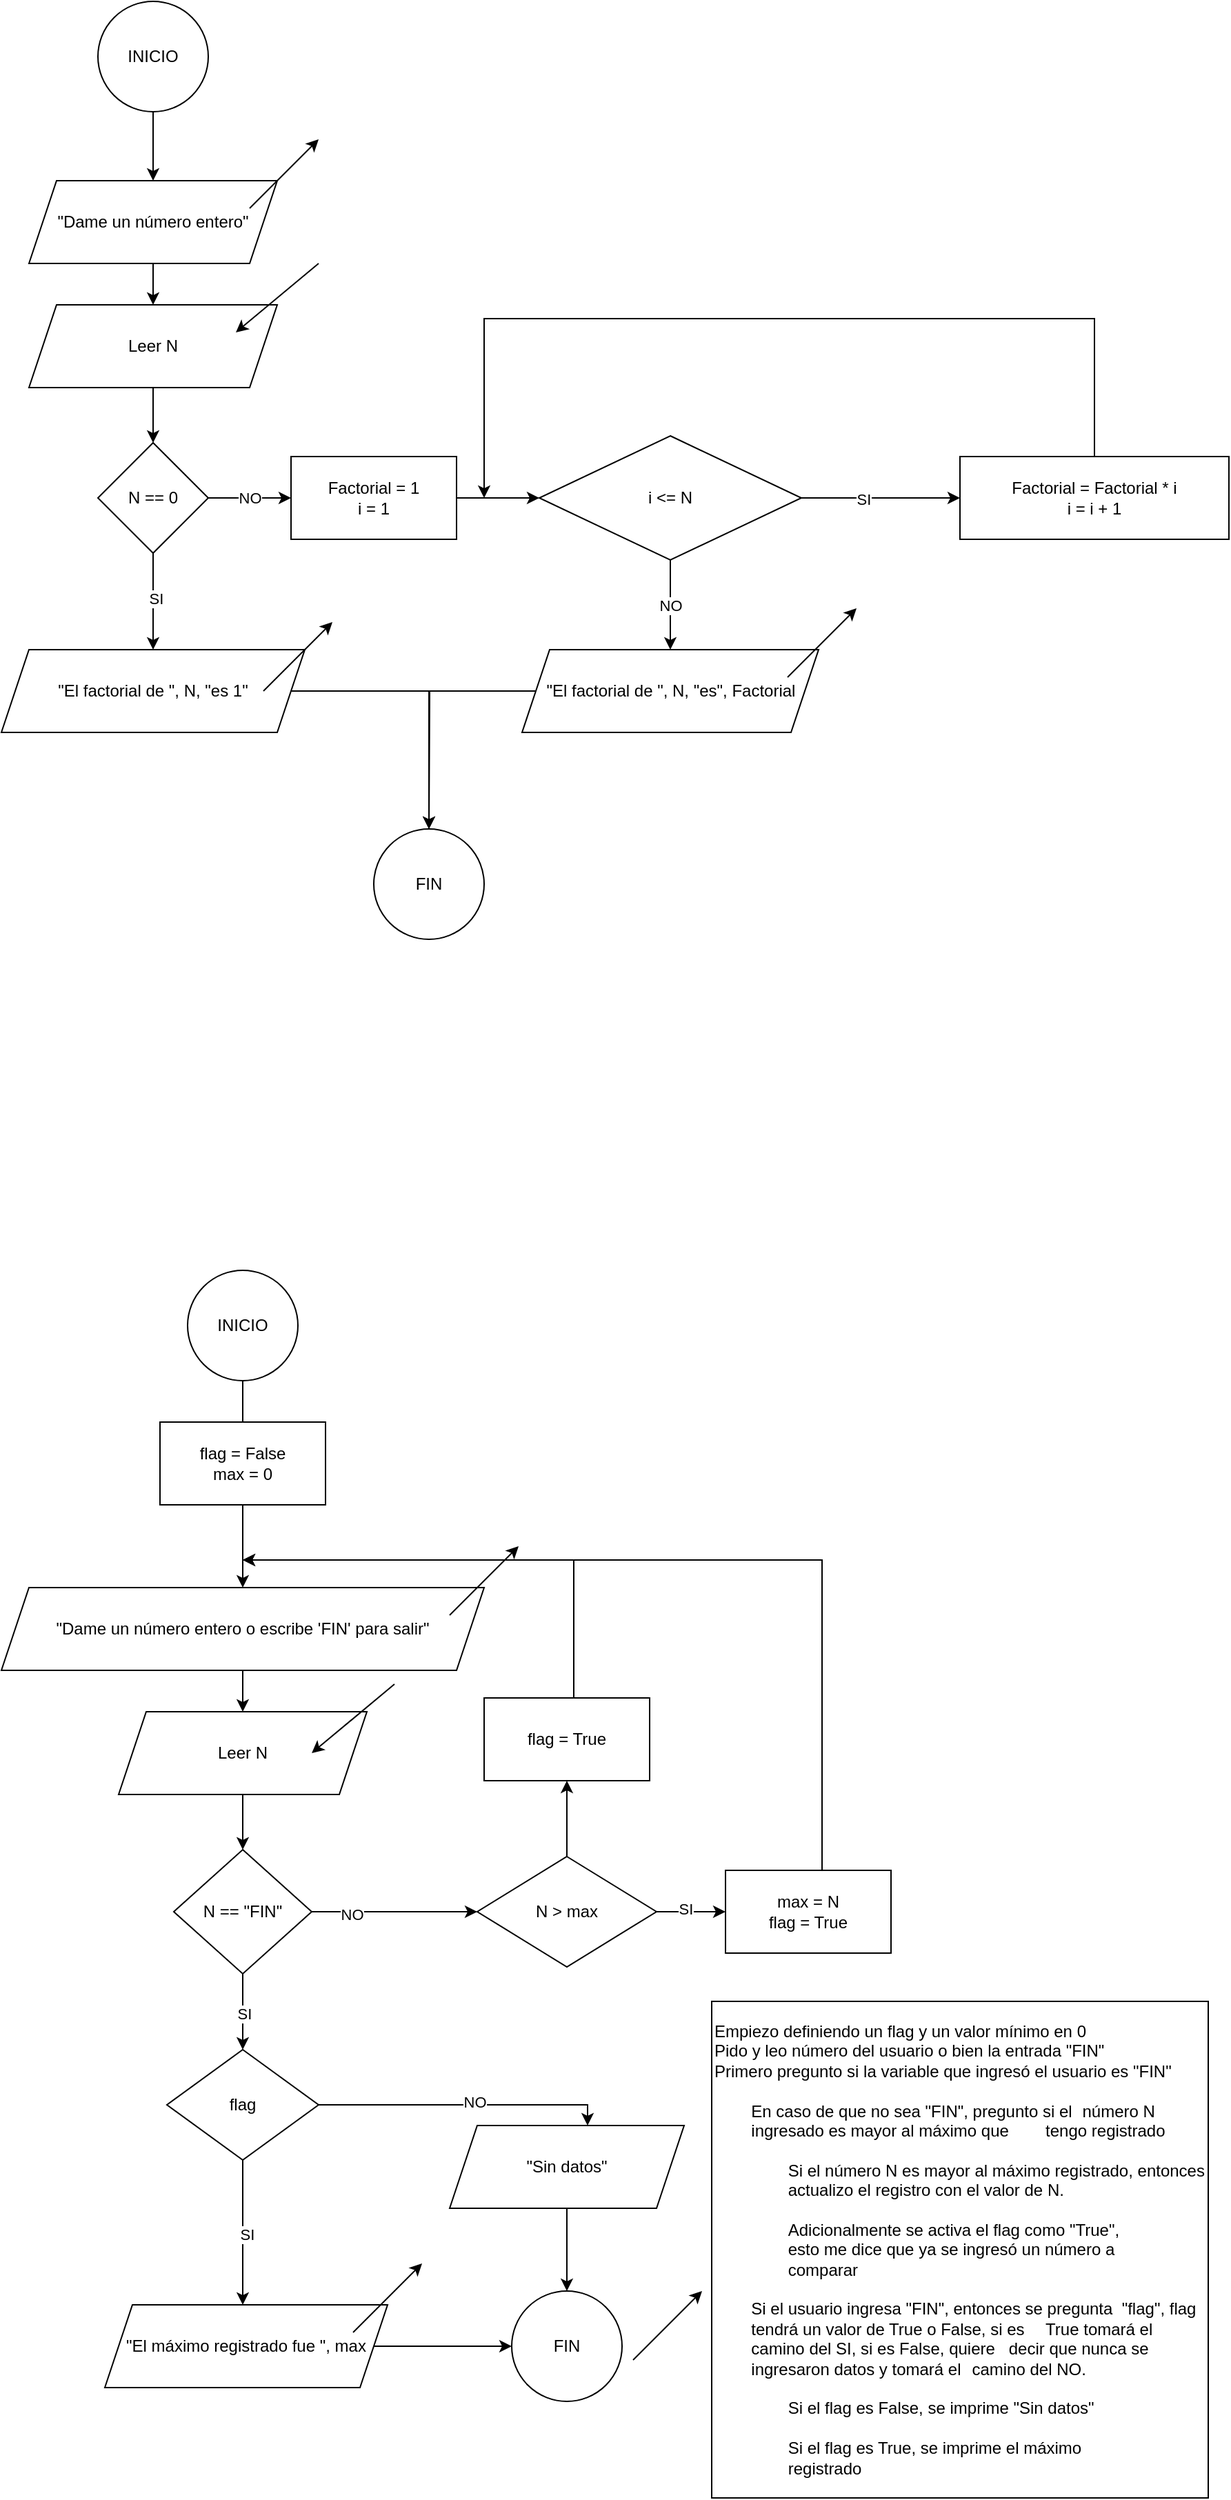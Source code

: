 <mxfile version="26.0.9">
  <diagram name="Página-1" id="NiZ6BTJeo9T8O6ac4BM0">
    <mxGraphModel dx="1050" dy="621" grid="1" gridSize="10" guides="1" tooltips="1" connect="1" arrows="1" fold="1" page="1" pageScale="1" pageWidth="850" pageHeight="1100" math="0" shadow="0">
      <root>
        <mxCell id="0" />
        <mxCell id="1" parent="0" />
        <mxCell id="hdlZlnbyhK9wcA2C82vx-3" value="" style="edgeStyle=orthogonalEdgeStyle;rounded=0;orthogonalLoop=1;jettySize=auto;html=1;" parent="1" source="hdlZlnbyhK9wcA2C82vx-1" target="hdlZlnbyhK9wcA2C82vx-2" edge="1">
          <mxGeometry relative="1" as="geometry" />
        </mxCell>
        <mxCell id="hdlZlnbyhK9wcA2C82vx-1" value="INICIO" style="ellipse;whiteSpace=wrap;html=1;aspect=fixed;" parent="1" vertex="1">
          <mxGeometry x="80" y="50" width="80" height="80" as="geometry" />
        </mxCell>
        <mxCell id="hdlZlnbyhK9wcA2C82vx-6" value="" style="edgeStyle=orthogonalEdgeStyle;rounded=0;orthogonalLoop=1;jettySize=auto;html=1;" parent="1" source="hdlZlnbyhK9wcA2C82vx-2" target="hdlZlnbyhK9wcA2C82vx-5" edge="1">
          <mxGeometry relative="1" as="geometry" />
        </mxCell>
        <mxCell id="hdlZlnbyhK9wcA2C82vx-2" value="&quot;Dame un número entero&quot;" style="shape=parallelogram;perimeter=parallelogramPerimeter;whiteSpace=wrap;html=1;fixedSize=1;" parent="1" vertex="1">
          <mxGeometry x="30" y="180" width="180" height="60" as="geometry" />
        </mxCell>
        <mxCell id="hdlZlnbyhK9wcA2C82vx-4" value="" style="endArrow=classic;html=1;rounded=0;" parent="1" edge="1">
          <mxGeometry width="50" height="50" relative="1" as="geometry">
            <mxPoint x="190" y="200" as="sourcePoint" />
            <mxPoint x="240" y="150" as="targetPoint" />
          </mxGeometry>
        </mxCell>
        <mxCell id="hdlZlnbyhK9wcA2C82vx-9" style="edgeStyle=orthogonalEdgeStyle;rounded=0;orthogonalLoop=1;jettySize=auto;html=1;entryX=0.5;entryY=0;entryDx=0;entryDy=0;" parent="1" source="hdlZlnbyhK9wcA2C82vx-5" target="hdlZlnbyhK9wcA2C82vx-8" edge="1">
          <mxGeometry relative="1" as="geometry" />
        </mxCell>
        <mxCell id="hdlZlnbyhK9wcA2C82vx-5" value="Leer N" style="shape=parallelogram;perimeter=parallelogramPerimeter;whiteSpace=wrap;html=1;fixedSize=1;" parent="1" vertex="1">
          <mxGeometry x="30" y="270" width="180" height="60" as="geometry" />
        </mxCell>
        <mxCell id="hdlZlnbyhK9wcA2C82vx-7" value="" style="endArrow=classic;html=1;rounded=0;" parent="1" edge="1">
          <mxGeometry width="50" height="50" relative="1" as="geometry">
            <mxPoint x="240" y="240" as="sourcePoint" />
            <mxPoint x="180" y="290" as="targetPoint" />
          </mxGeometry>
        </mxCell>
        <mxCell id="hdlZlnbyhK9wcA2C82vx-11" value="" style="edgeStyle=orthogonalEdgeStyle;rounded=0;orthogonalLoop=1;jettySize=auto;html=1;" parent="1" source="hdlZlnbyhK9wcA2C82vx-8" target="hdlZlnbyhK9wcA2C82vx-10" edge="1">
          <mxGeometry relative="1" as="geometry" />
        </mxCell>
        <mxCell id="hdlZlnbyhK9wcA2C82vx-13" value="SI" style="edgeLabel;html=1;align=center;verticalAlign=middle;resizable=0;points=[];" parent="hdlZlnbyhK9wcA2C82vx-11" vertex="1" connectable="0">
          <mxGeometry x="-0.074" y="2" relative="1" as="geometry">
            <mxPoint as="offset" />
          </mxGeometry>
        </mxCell>
        <mxCell id="hdlZlnbyhK9wcA2C82vx-15" value="" style="edgeStyle=orthogonalEdgeStyle;rounded=0;orthogonalLoop=1;jettySize=auto;html=1;" parent="1" source="hdlZlnbyhK9wcA2C82vx-8" target="hdlZlnbyhK9wcA2C82vx-14" edge="1">
          <mxGeometry relative="1" as="geometry" />
        </mxCell>
        <mxCell id="hdlZlnbyhK9wcA2C82vx-28" value="NO" style="edgeLabel;html=1;align=center;verticalAlign=middle;resizable=0;points=[];" parent="hdlZlnbyhK9wcA2C82vx-15" vertex="1" connectable="0">
          <mxGeometry x="-0.019" relative="1" as="geometry">
            <mxPoint as="offset" />
          </mxGeometry>
        </mxCell>
        <mxCell id="hdlZlnbyhK9wcA2C82vx-8" value="N == 0" style="rhombus;whiteSpace=wrap;html=1;" parent="1" vertex="1">
          <mxGeometry x="80" y="370" width="80" height="80" as="geometry" />
        </mxCell>
        <mxCell id="hdlZlnbyhK9wcA2C82vx-26" value="" style="edgeStyle=orthogonalEdgeStyle;rounded=0;orthogonalLoop=1;jettySize=auto;html=1;" parent="1" source="hdlZlnbyhK9wcA2C82vx-10" target="hdlZlnbyhK9wcA2C82vx-25" edge="1">
          <mxGeometry relative="1" as="geometry" />
        </mxCell>
        <mxCell id="hdlZlnbyhK9wcA2C82vx-10" value="&quot;El factorial de &quot;, N, &quot;es 1&quot;" style="shape=parallelogram;perimeter=parallelogramPerimeter;whiteSpace=wrap;html=1;fixedSize=1;" parent="1" vertex="1">
          <mxGeometry x="10" y="520" width="220" height="60" as="geometry" />
        </mxCell>
        <mxCell id="hdlZlnbyhK9wcA2C82vx-12" value="" style="endArrow=classic;html=1;rounded=0;" parent="1" edge="1">
          <mxGeometry width="50" height="50" relative="1" as="geometry">
            <mxPoint x="200" y="550" as="sourcePoint" />
            <mxPoint x="250" y="500" as="targetPoint" />
          </mxGeometry>
        </mxCell>
        <mxCell id="hdlZlnbyhK9wcA2C82vx-17" value="" style="edgeStyle=orthogonalEdgeStyle;rounded=0;orthogonalLoop=1;jettySize=auto;html=1;" parent="1" source="hdlZlnbyhK9wcA2C82vx-14" target="hdlZlnbyhK9wcA2C82vx-16" edge="1">
          <mxGeometry relative="1" as="geometry" />
        </mxCell>
        <mxCell id="hdlZlnbyhK9wcA2C82vx-14" value="Factorial = 1&lt;div&gt;i = 1&lt;/div&gt;" style="whiteSpace=wrap;html=1;" parent="1" vertex="1">
          <mxGeometry x="220" y="380" width="120" height="60" as="geometry" />
        </mxCell>
        <mxCell id="hdlZlnbyhK9wcA2C82vx-19" value="" style="edgeStyle=orthogonalEdgeStyle;rounded=0;orthogonalLoop=1;jettySize=auto;html=1;" parent="1" source="hdlZlnbyhK9wcA2C82vx-16" target="hdlZlnbyhK9wcA2C82vx-18" edge="1">
          <mxGeometry relative="1" as="geometry" />
        </mxCell>
        <mxCell id="hdlZlnbyhK9wcA2C82vx-20" value="SI" style="edgeLabel;html=1;align=center;verticalAlign=middle;resizable=0;points=[];" parent="hdlZlnbyhK9wcA2C82vx-19" vertex="1" connectable="0">
          <mxGeometry x="-0.228" y="-1" relative="1" as="geometry">
            <mxPoint as="offset" />
          </mxGeometry>
        </mxCell>
        <mxCell id="hdlZlnbyhK9wcA2C82vx-23" value="" style="edgeStyle=orthogonalEdgeStyle;rounded=0;orthogonalLoop=1;jettySize=auto;html=1;" parent="1" source="hdlZlnbyhK9wcA2C82vx-16" target="hdlZlnbyhK9wcA2C82vx-22" edge="1">
          <mxGeometry relative="1" as="geometry" />
        </mxCell>
        <mxCell id="hdlZlnbyhK9wcA2C82vx-29" value="NO" style="edgeLabel;html=1;align=center;verticalAlign=middle;resizable=0;points=[];" parent="hdlZlnbyhK9wcA2C82vx-23" vertex="1" connectable="0">
          <mxGeometry x="0.014" relative="1" as="geometry">
            <mxPoint as="offset" />
          </mxGeometry>
        </mxCell>
        <mxCell id="hdlZlnbyhK9wcA2C82vx-16" value="i &amp;lt;= N" style="rhombus;whiteSpace=wrap;html=1;" parent="1" vertex="1">
          <mxGeometry x="400" y="365" width="190" height="90" as="geometry" />
        </mxCell>
        <mxCell id="hdlZlnbyhK9wcA2C82vx-21" style="edgeStyle=orthogonalEdgeStyle;rounded=0;orthogonalLoop=1;jettySize=auto;html=1;" parent="1" source="hdlZlnbyhK9wcA2C82vx-18" edge="1">
          <mxGeometry relative="1" as="geometry">
            <mxPoint x="360" y="410" as="targetPoint" />
            <Array as="points">
              <mxPoint x="802" y="280" />
              <mxPoint x="360" y="280" />
            </Array>
          </mxGeometry>
        </mxCell>
        <mxCell id="hdlZlnbyhK9wcA2C82vx-18" value="Factorial = Factorial * i&lt;div&gt;i = i + 1&lt;/div&gt;" style="whiteSpace=wrap;html=1;" parent="1" vertex="1">
          <mxGeometry x="705" y="380" width="195" height="60" as="geometry" />
        </mxCell>
        <mxCell id="hdlZlnbyhK9wcA2C82vx-27" style="edgeStyle=orthogonalEdgeStyle;rounded=0;orthogonalLoop=1;jettySize=auto;html=1;" parent="1" source="hdlZlnbyhK9wcA2C82vx-22" edge="1">
          <mxGeometry relative="1" as="geometry">
            <mxPoint x="320" y="650" as="targetPoint" />
          </mxGeometry>
        </mxCell>
        <mxCell id="hdlZlnbyhK9wcA2C82vx-22" value="&quot;El factorial de &quot;, N, &quot;es&quot;, Factorial" style="shape=parallelogram;perimeter=parallelogramPerimeter;whiteSpace=wrap;html=1;fixedSize=1;" parent="1" vertex="1">
          <mxGeometry x="387.5" y="520" width="215" height="60" as="geometry" />
        </mxCell>
        <mxCell id="hdlZlnbyhK9wcA2C82vx-24" value="" style="endArrow=classic;html=1;rounded=0;" parent="1" edge="1">
          <mxGeometry width="50" height="50" relative="1" as="geometry">
            <mxPoint x="580" y="540" as="sourcePoint" />
            <mxPoint x="630" y="490" as="targetPoint" />
          </mxGeometry>
        </mxCell>
        <mxCell id="hdlZlnbyhK9wcA2C82vx-25" value="FIN" style="ellipse;whiteSpace=wrap;html=1;" parent="1" vertex="1">
          <mxGeometry x="280" y="650" width="80" height="80" as="geometry" />
        </mxCell>
        <mxCell id="hdlZlnbyhK9wcA2C82vx-30" value="" style="edgeStyle=orthogonalEdgeStyle;rounded=0;orthogonalLoop=1;jettySize=auto;html=1;" parent="1" source="hdlZlnbyhK9wcA2C82vx-31" target="hdlZlnbyhK9wcA2C82vx-33" edge="1">
          <mxGeometry relative="1" as="geometry" />
        </mxCell>
        <mxCell id="hdlZlnbyhK9wcA2C82vx-31" value="INICIO" style="ellipse;whiteSpace=wrap;html=1;aspect=fixed;" parent="1" vertex="1">
          <mxGeometry x="145" y="970" width="80" height="80" as="geometry" />
        </mxCell>
        <mxCell id="hdlZlnbyhK9wcA2C82vx-32" value="" style="edgeStyle=orthogonalEdgeStyle;rounded=0;orthogonalLoop=1;jettySize=auto;html=1;" parent="1" source="hdlZlnbyhK9wcA2C82vx-33" target="hdlZlnbyhK9wcA2C82vx-36" edge="1">
          <mxGeometry relative="1" as="geometry" />
        </mxCell>
        <mxCell id="hdlZlnbyhK9wcA2C82vx-33" value="&quot;Dame un número entero o escribe &#39;FIN&#39; para salir&quot;" style="shape=parallelogram;perimeter=parallelogramPerimeter;whiteSpace=wrap;html=1;fixedSize=1;" parent="1" vertex="1">
          <mxGeometry x="10" y="1200" width="350" height="60" as="geometry" />
        </mxCell>
        <mxCell id="hdlZlnbyhK9wcA2C82vx-34" value="" style="endArrow=classic;html=1;rounded=0;" parent="1" edge="1">
          <mxGeometry width="50" height="50" relative="1" as="geometry">
            <mxPoint x="335" y="1220" as="sourcePoint" />
            <mxPoint x="385" y="1170" as="targetPoint" />
          </mxGeometry>
        </mxCell>
        <mxCell id="hdlZlnbyhK9wcA2C82vx-71" style="edgeStyle=orthogonalEdgeStyle;rounded=0;orthogonalLoop=1;jettySize=auto;html=1;exitX=0.5;exitY=1;exitDx=0;exitDy=0;entryX=0.5;entryY=0;entryDx=0;entryDy=0;" parent="1" source="hdlZlnbyhK9wcA2C82vx-36" target="hdlZlnbyhK9wcA2C82vx-61" edge="1">
          <mxGeometry relative="1" as="geometry" />
        </mxCell>
        <mxCell id="hdlZlnbyhK9wcA2C82vx-36" value="Leer N" style="shape=parallelogram;perimeter=parallelogramPerimeter;whiteSpace=wrap;html=1;fixedSize=1;" parent="1" vertex="1">
          <mxGeometry x="95" y="1290" width="180" height="60" as="geometry" />
        </mxCell>
        <mxCell id="hdlZlnbyhK9wcA2C82vx-37" value="" style="endArrow=classic;html=1;rounded=0;" parent="1" edge="1">
          <mxGeometry width="50" height="50" relative="1" as="geometry">
            <mxPoint x="295" y="1270" as="sourcePoint" />
            <mxPoint x="235" y="1320" as="targetPoint" />
          </mxGeometry>
        </mxCell>
        <mxCell id="hdlZlnbyhK9wcA2C82vx-59" value="&lt;div&gt;flag = False&lt;/div&gt;&lt;div&gt;max = 0&lt;/div&gt;" style="whiteSpace=wrap;html=1;" parent="1" vertex="1">
          <mxGeometry x="125" y="1080" width="120" height="60" as="geometry" />
        </mxCell>
        <mxCell id="hdlZlnbyhK9wcA2C82vx-64" value="" style="edgeStyle=orthogonalEdgeStyle;rounded=0;orthogonalLoop=1;jettySize=auto;html=1;entryX=0;entryY=0.5;entryDx=0;entryDy=0;" parent="1" source="hdlZlnbyhK9wcA2C82vx-61" target="hdlZlnbyhK9wcA2C82vx-68" edge="1">
          <mxGeometry relative="1" as="geometry">
            <mxPoint x="360" y="1495.0" as="targetPoint" />
          </mxGeometry>
        </mxCell>
        <mxCell id="hdlZlnbyhK9wcA2C82vx-75" value="NO" style="edgeLabel;html=1;align=center;verticalAlign=middle;resizable=0;points=[];" parent="hdlZlnbyhK9wcA2C82vx-64" vertex="1" connectable="0">
          <mxGeometry x="-0.516" y="-2" relative="1" as="geometry">
            <mxPoint as="offset" />
          </mxGeometry>
        </mxCell>
        <mxCell id="hdlZlnbyhK9wcA2C82vx-100" value="" style="edgeStyle=orthogonalEdgeStyle;rounded=0;orthogonalLoop=1;jettySize=auto;html=1;" parent="1" source="hdlZlnbyhK9wcA2C82vx-61" target="hdlZlnbyhK9wcA2C82vx-99" edge="1">
          <mxGeometry relative="1" as="geometry" />
        </mxCell>
        <mxCell id="hdlZlnbyhK9wcA2C82vx-110" value="SI" style="edgeLabel;html=1;align=center;verticalAlign=middle;resizable=0;points=[];" parent="hdlZlnbyhK9wcA2C82vx-100" vertex="1" connectable="0">
          <mxGeometry x="0.06" y="1" relative="1" as="geometry">
            <mxPoint as="offset" />
          </mxGeometry>
        </mxCell>
        <mxCell id="hdlZlnbyhK9wcA2C82vx-61" value="N == &quot;FIN&quot;" style="rhombus;whiteSpace=wrap;html=1;" parent="1" vertex="1">
          <mxGeometry x="135" y="1390" width="100" height="90" as="geometry" />
        </mxCell>
        <mxCell id="hdlZlnbyhK9wcA2C82vx-73" value="" style="edgeStyle=orthogonalEdgeStyle;rounded=0;orthogonalLoop=1;jettySize=auto;html=1;" parent="1" source="hdlZlnbyhK9wcA2C82vx-68" target="hdlZlnbyhK9wcA2C82vx-72" edge="1">
          <mxGeometry relative="1" as="geometry" />
        </mxCell>
        <mxCell id="hdlZlnbyhK9wcA2C82vx-74" value="SI" style="edgeLabel;html=1;align=center;verticalAlign=middle;resizable=0;points=[];" parent="hdlZlnbyhK9wcA2C82vx-73" vertex="1" connectable="0">
          <mxGeometry x="-0.168" y="2" relative="1" as="geometry">
            <mxPoint as="offset" />
          </mxGeometry>
        </mxCell>
        <mxCell id="hdlZlnbyhK9wcA2C82vx-96" value="" style="edgeStyle=orthogonalEdgeStyle;rounded=0;orthogonalLoop=1;jettySize=auto;html=1;" parent="1" source="hdlZlnbyhK9wcA2C82vx-68" target="hdlZlnbyhK9wcA2C82vx-95" edge="1">
          <mxGeometry relative="1" as="geometry" />
        </mxCell>
        <mxCell id="hdlZlnbyhK9wcA2C82vx-68" value="N &amp;gt; max" style="rhombus;whiteSpace=wrap;html=1;" parent="1" vertex="1">
          <mxGeometry x="355" y="1395" width="130" height="80" as="geometry" />
        </mxCell>
        <mxCell id="hdlZlnbyhK9wcA2C82vx-76" style="edgeStyle=orthogonalEdgeStyle;rounded=0;orthogonalLoop=1;jettySize=auto;html=1;" parent="1" source="hdlZlnbyhK9wcA2C82vx-72" edge="1">
          <mxGeometry relative="1" as="geometry">
            <mxPoint x="185" y="1180" as="targetPoint" />
            <Array as="points">
              <mxPoint x="605" y="1180" />
            </Array>
          </mxGeometry>
        </mxCell>
        <mxCell id="hdlZlnbyhK9wcA2C82vx-72" value="max = N&lt;div&gt;flag = True&lt;/div&gt;" style="whiteSpace=wrap;html=1;" parent="1" vertex="1">
          <mxGeometry x="535" y="1405" width="120" height="60" as="geometry" />
        </mxCell>
        <mxCell id="hdlZlnbyhK9wcA2C82vx-106" value="" style="edgeStyle=orthogonalEdgeStyle;rounded=0;orthogonalLoop=1;jettySize=auto;html=1;" parent="1" source="hdlZlnbyhK9wcA2C82vx-87" target="hdlZlnbyhK9wcA2C82vx-105" edge="1">
          <mxGeometry relative="1" as="geometry" />
        </mxCell>
        <mxCell id="hdlZlnbyhK9wcA2C82vx-87" value="&quot;El máximo registrado fue &quot;, max" style="shape=parallelogram;perimeter=parallelogramPerimeter;whiteSpace=wrap;html=1;fixedSize=1;" parent="1" vertex="1">
          <mxGeometry x="85" y="1720" width="205" height="60" as="geometry" />
        </mxCell>
        <mxCell id="hdlZlnbyhK9wcA2C82vx-89" value="" style="endArrow=classic;html=1;rounded=0;" parent="1" edge="1">
          <mxGeometry width="50" height="50" relative="1" as="geometry">
            <mxPoint x="265" y="1740" as="sourcePoint" />
            <mxPoint x="315" y="1690" as="targetPoint" />
            <Array as="points">
              <mxPoint x="295" y="1710" />
            </Array>
          </mxGeometry>
        </mxCell>
        <mxCell id="hdlZlnbyhK9wcA2C82vx-98" style="edgeStyle=orthogonalEdgeStyle;rounded=0;orthogonalLoop=1;jettySize=auto;html=1;" parent="1" source="hdlZlnbyhK9wcA2C82vx-95" edge="1">
          <mxGeometry relative="1" as="geometry">
            <mxPoint x="185" y="1180" as="targetPoint" />
            <Array as="points">
              <mxPoint x="425" y="1180" />
            </Array>
          </mxGeometry>
        </mxCell>
        <mxCell id="hdlZlnbyhK9wcA2C82vx-95" value="flag = True" style="whiteSpace=wrap;html=1;" parent="1" vertex="1">
          <mxGeometry x="360" y="1280" width="120" height="60" as="geometry" />
        </mxCell>
        <mxCell id="hdlZlnbyhK9wcA2C82vx-101" style="edgeStyle=orthogonalEdgeStyle;rounded=0;orthogonalLoop=1;jettySize=auto;html=1;" parent="1" source="hdlZlnbyhK9wcA2C82vx-99" edge="1">
          <mxGeometry relative="1" as="geometry">
            <mxPoint x="185" y="1720" as="targetPoint" />
          </mxGeometry>
        </mxCell>
        <mxCell id="hdlZlnbyhK9wcA2C82vx-108" value="SI" style="edgeLabel;html=1;align=center;verticalAlign=middle;resizable=0;points=[];" parent="hdlZlnbyhK9wcA2C82vx-101" vertex="1" connectable="0">
          <mxGeometry x="0.031" y="2" relative="1" as="geometry">
            <mxPoint as="offset" />
          </mxGeometry>
        </mxCell>
        <mxCell id="hdlZlnbyhK9wcA2C82vx-104" style="edgeStyle=orthogonalEdgeStyle;rounded=0;orthogonalLoop=1;jettySize=auto;html=1;" parent="1" source="hdlZlnbyhK9wcA2C82vx-99" target="hdlZlnbyhK9wcA2C82vx-102" edge="1">
          <mxGeometry relative="1" as="geometry">
            <Array as="points">
              <mxPoint x="435" y="1575" />
            </Array>
          </mxGeometry>
        </mxCell>
        <mxCell id="hdlZlnbyhK9wcA2C82vx-109" value="NO" style="edgeLabel;html=1;align=center;verticalAlign=middle;resizable=0;points=[];" parent="hdlZlnbyhK9wcA2C82vx-104" vertex="1" connectable="0">
          <mxGeometry x="0.07" y="2" relative="1" as="geometry">
            <mxPoint as="offset" />
          </mxGeometry>
        </mxCell>
        <mxCell id="hdlZlnbyhK9wcA2C82vx-99" value="flag" style="rhombus;whiteSpace=wrap;html=1;" parent="1" vertex="1">
          <mxGeometry x="130" y="1535" width="110" height="80" as="geometry" />
        </mxCell>
        <mxCell id="hdlZlnbyhK9wcA2C82vx-107" style="edgeStyle=orthogonalEdgeStyle;rounded=0;orthogonalLoop=1;jettySize=auto;html=1;entryX=0.5;entryY=0;entryDx=0;entryDy=0;" parent="1" source="hdlZlnbyhK9wcA2C82vx-102" target="hdlZlnbyhK9wcA2C82vx-105" edge="1">
          <mxGeometry relative="1" as="geometry" />
        </mxCell>
        <mxCell id="hdlZlnbyhK9wcA2C82vx-102" value="&quot;Sin datos&quot;" style="shape=parallelogram;perimeter=parallelogramPerimeter;whiteSpace=wrap;html=1;fixedSize=1;" parent="1" vertex="1">
          <mxGeometry x="335" y="1590" width="170" height="60" as="geometry" />
        </mxCell>
        <mxCell id="hdlZlnbyhK9wcA2C82vx-103" value="" style="endArrow=classic;html=1;rounded=0;" parent="1" edge="1">
          <mxGeometry width="50" height="50" relative="1" as="geometry">
            <mxPoint x="468" y="1760" as="sourcePoint" />
            <mxPoint x="518" y="1710" as="targetPoint" />
            <Array as="points">
              <mxPoint x="498" y="1730" />
            </Array>
          </mxGeometry>
        </mxCell>
        <mxCell id="hdlZlnbyhK9wcA2C82vx-105" value="FIN" style="ellipse;whiteSpace=wrap;html=1;" parent="1" vertex="1">
          <mxGeometry x="380" y="1710" width="80" height="80" as="geometry" />
        </mxCell>
        <mxCell id="hdlZlnbyhK9wcA2C82vx-111" value="Empiezo definiendo un flag y un valor mínimo en 0&lt;div&gt;Pido y leo número del usuario o bien la entrada &quot;FIN&quot;&lt;/div&gt;&lt;div&gt;Primero pregunto si la variable que ingresó el usuario es &quot;FIN&quot;&lt;/div&gt;&lt;div&gt;&lt;br&gt;&lt;/div&gt;&lt;div&gt;&lt;span style=&quot;white-space: pre;&quot;&gt;&#x9;&lt;/span&gt;En caso de que no sea &quot;FIN&quot;, pregunto si el &lt;span style=&quot;white-space: pre;&quot;&gt;&#x9;&lt;/span&gt;número N &lt;span style=&quot;white-space: pre;&quot;&gt;&#x9;&lt;/span&gt;ingresado es mayor al máximo que &lt;span style=&quot;white-space: pre;&quot;&gt;&#x9;&lt;/span&gt;tengo registrado&lt;/div&gt;&lt;div&gt;&lt;br&gt;&lt;/div&gt;&lt;div&gt;&lt;span style=&quot;white-space: pre;&quot;&gt;&#x9;&lt;/span&gt;&lt;span style=&quot;white-space: pre;&quot;&gt;&#x9;&lt;/span&gt;Si el número N es mayor al máximo registrado, entonces &lt;span style=&quot;white-space: pre;&quot;&gt;&#x9;&lt;/span&gt;&lt;span style=&quot;white-space: pre;&quot;&gt;&#x9;&lt;/span&gt;actualizo el registro con el valor de N.&lt;/div&gt;&lt;div&gt;&lt;br&gt;&lt;/div&gt;&lt;div&gt;&lt;span style=&quot;white-space: pre;&quot;&gt;&#x9;&lt;/span&gt;&lt;span style=&quot;white-space: pre;&quot;&gt;&#x9;&lt;/span&gt;Adicionalmente se activa el flag como &quot;True&quot;, &lt;span style=&quot;white-space: pre;&quot;&gt;&#x9;&lt;/span&gt;&lt;span style=&quot;white-space: pre;&quot;&gt;&#x9;&lt;/span&gt;esto me dice que ya se ingresó un número a &lt;span style=&quot;white-space: pre;&quot;&gt;&#x9;&lt;/span&gt;&lt;span style=&quot;white-space: pre;&quot;&gt;&#x9;&lt;/span&gt;comparar&lt;br&gt;&lt;/div&gt;&lt;div&gt;&lt;br&gt;&lt;/div&gt;&lt;div&gt;&lt;span style=&quot;white-space: pre;&quot;&gt;&#x9;&lt;/span&gt;Si el usuario ingresa &quot;FIN&quot;, entonces se pregunta&amp;nbsp; &quot;flag&quot;, flag &lt;span style=&quot;white-space: pre;&quot;&gt;&#x9;&lt;/span&gt;tendrá un valor de True o False, si es &lt;span style=&quot;white-space: pre;&quot;&gt;&#x9;&lt;/span&gt;True tomará el &lt;span style=&quot;white-space: pre;&quot;&gt;&#x9;&lt;/span&gt;camino del SI, si es False, quiere &lt;span style=&quot;white-space: pre;&quot;&gt;&#x9;&lt;/span&gt;decir que nunca se &lt;span style=&quot;white-space: pre;&quot;&gt;&#x9;&lt;/span&gt;ingresaron datos y tomará el &lt;span style=&quot;white-space: pre;&quot;&gt;&#x9;&lt;/span&gt;camino del NO.&lt;br&gt;&lt;/div&gt;&lt;div&gt;&lt;br&gt;&lt;/div&gt;&lt;div&gt;&lt;span style=&quot;white-space: pre;&quot;&gt;&#x9;&lt;/span&gt;&lt;span style=&quot;white-space: pre;&quot;&gt;&#x9;&lt;/span&gt;Si el flag es False, se imprime &quot;Sin datos&quot;&lt;br&gt;&lt;/div&gt;&lt;div&gt;&lt;span style=&quot;white-space: pre;&quot;&gt;&#x9;&lt;/span&gt;&lt;span style=&quot;white-space: pre;&quot;&gt;&#x9;&lt;/span&gt;&lt;br&gt;&lt;/div&gt;&lt;div&gt;&lt;span style=&quot;white-space: pre;&quot;&gt;&#x9;&lt;/span&gt;&lt;span style=&quot;white-space: pre;&quot;&gt;&#x9;&lt;/span&gt;Si el flag es True, se imprime el máximo &lt;span style=&quot;white-space: pre;&quot;&gt;&#x9;&lt;/span&gt;&lt;span style=&quot;white-space: pre;&quot;&gt;&#x9;&lt;/span&gt;registrado&lt;br&gt;&lt;/div&gt;" style="whiteSpace=wrap;html=1;aspect=fixed;align=left;" parent="1" vertex="1">
          <mxGeometry x="525" y="1500" width="360" height="360" as="geometry" />
        </mxCell>
      </root>
    </mxGraphModel>
  </diagram>
</mxfile>
